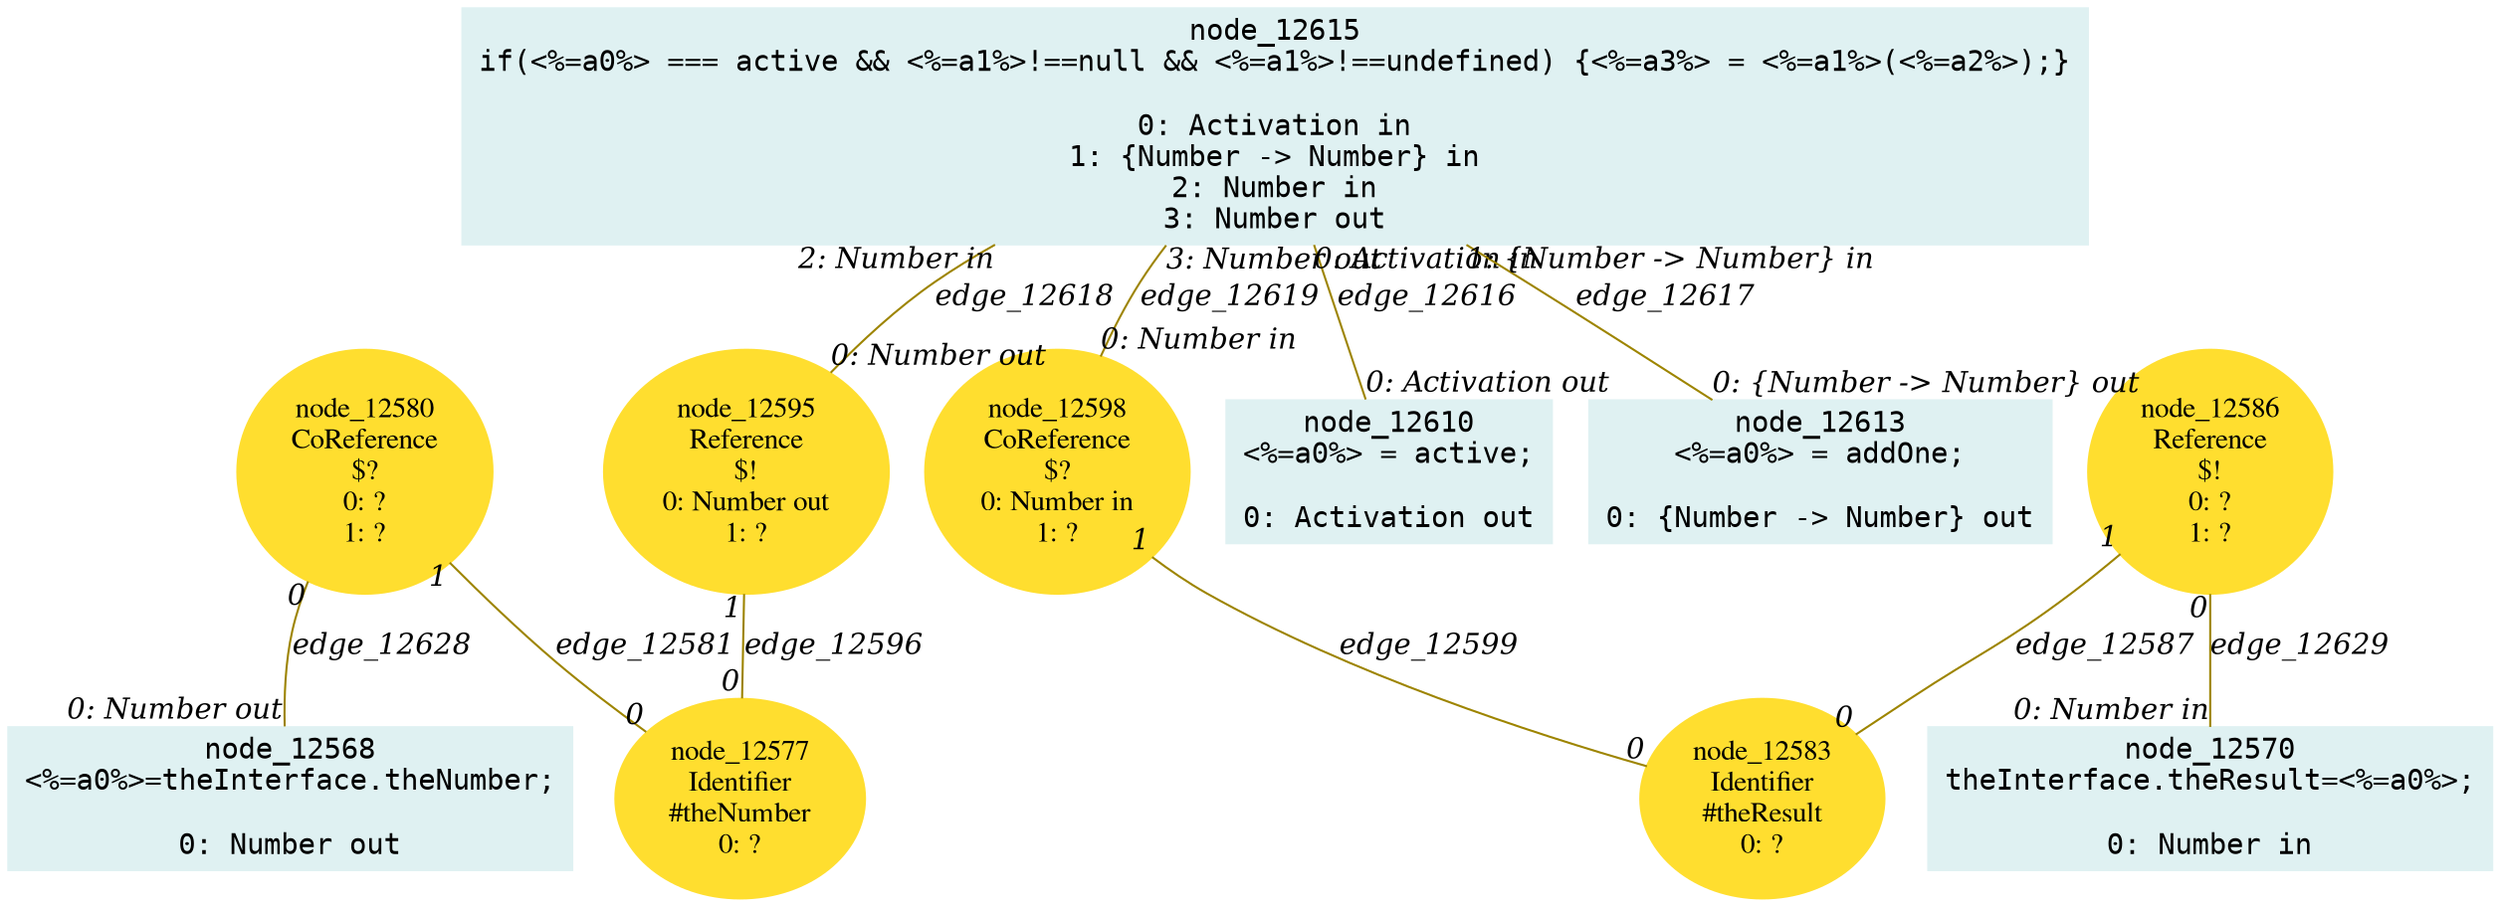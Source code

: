 digraph g{node_12568 [shape="box", style="filled", color="#dff1f2", fontname="Courier", label="node_12568
<%=a0%>=theInterface.theNumber;

0: Number out" ]
node_12570 [shape="box", style="filled", color="#dff1f2", fontname="Courier", label="node_12570
theInterface.theResult=<%=a0%>;

0: Number in" ]
node_12577 [shape="ellipse", style="filled", color="#ffde2f", fontname="Times", label="node_12577
Identifier
#theNumber
0: ?" ]
node_12580 [shape="ellipse", style="filled", color="#ffde2f", fontname="Times", label="node_12580
CoReference
$?
0: ?
1: ?" ]
node_12583 [shape="ellipse", style="filled", color="#ffde2f", fontname="Times", label="node_12583
Identifier
#theResult
0: ?" ]
node_12586 [shape="ellipse", style="filled", color="#ffde2f", fontname="Times", label="node_12586
Reference
$!
0: ?
1: ?" ]
node_12595 [shape="ellipse", style="filled", color="#ffde2f", fontname="Times", label="node_12595
Reference
$!
0: Number out
1: ?" ]
node_12598 [shape="ellipse", style="filled", color="#ffde2f", fontname="Times", label="node_12598
CoReference
$?
0: Number in
1: ?" ]
node_12610 [shape="box", style="filled", color="#dff1f2", fontname="Courier", label="node_12610
<%=a0%> = active;

0: Activation out" ]
node_12613 [shape="box", style="filled", color="#dff1f2", fontname="Courier", label="node_12613
<%=a0%> = addOne;

0: {Number -> Number} out" ]
node_12615 [shape="box", style="filled", color="#dff1f2", fontname="Courier", label="node_12615
if(<%=a0%> === active && <%=a1%>!==null && <%=a1%>!==undefined) {<%=a3%> = <%=a1%>(<%=a2%>);}

0: Activation in
1: {Number -> Number} in
2: Number in
3: Number out" ]
node_12580 -> node_12577 [dir=none, arrowHead=none, fontname="Times-Italic", arrowsize=1, color="#9d8400", label="edge_12581",  headlabel="0", taillabel="1" ]
node_12586 -> node_12583 [dir=none, arrowHead=none, fontname="Times-Italic", arrowsize=1, color="#9d8400", label="edge_12587",  headlabel="0", taillabel="1" ]
node_12595 -> node_12577 [dir=none, arrowHead=none, fontname="Times-Italic", arrowsize=1, color="#9d8400", label="edge_12596",  headlabel="0", taillabel="1" ]
node_12598 -> node_12583 [dir=none, arrowHead=none, fontname="Times-Italic", arrowsize=1, color="#9d8400", label="edge_12599",  headlabel="0", taillabel="1" ]
node_12615 -> node_12610 [dir=none, arrowHead=none, fontname="Times-Italic", arrowsize=1, color="#9d8400", label="edge_12616",  headlabel="0: Activation out", taillabel="0: Activation in" ]
node_12615 -> node_12613 [dir=none, arrowHead=none, fontname="Times-Italic", arrowsize=1, color="#9d8400", label="edge_12617",  headlabel="0: {Number -> Number} out", taillabel="1: {Number -> Number} in" ]
node_12615 -> node_12595 [dir=none, arrowHead=none, fontname="Times-Italic", arrowsize=1, color="#9d8400", label="edge_12618",  headlabel="0: Number out", taillabel="2: Number in" ]
node_12615 -> node_12598 [dir=none, arrowHead=none, fontname="Times-Italic", arrowsize=1, color="#9d8400", label="edge_12619",  headlabel="0: Number in", taillabel="3: Number out" ]
node_12580 -> node_12568 [dir=none, arrowHead=none, fontname="Times-Italic", arrowsize=1, color="#9d8400", label="edge_12628",  headlabel="0: Number out", taillabel="0" ]
node_12586 -> node_12570 [dir=none, arrowHead=none, fontname="Times-Italic", arrowsize=1, color="#9d8400", label="edge_12629",  headlabel="0: Number in", taillabel="0" ]
}